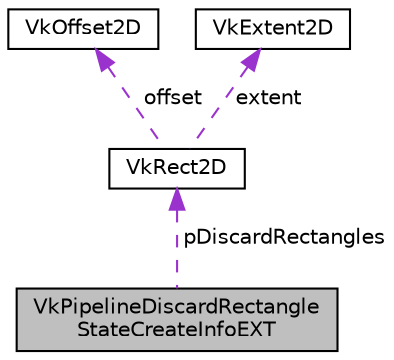 digraph "VkPipelineDiscardRectangleStateCreateInfoEXT"
{
 // LATEX_PDF_SIZE
  edge [fontname="Helvetica",fontsize="10",labelfontname="Helvetica",labelfontsize="10"];
  node [fontname="Helvetica",fontsize="10",shape=record];
  Node1 [label="VkPipelineDiscardRectangle\lStateCreateInfoEXT",height=0.2,width=0.4,color="black", fillcolor="grey75", style="filled", fontcolor="black",tooltip=" "];
  Node2 -> Node1 [dir="back",color="darkorchid3",fontsize="10",style="dashed",label=" pDiscardRectangles" ,fontname="Helvetica"];
  Node2 [label="VkRect2D",height=0.2,width=0.4,color="black", fillcolor="white", style="filled",URL="$d7/d2d/structVkRect2D.html",tooltip=" "];
  Node3 -> Node2 [dir="back",color="darkorchid3",fontsize="10",style="dashed",label=" offset" ,fontname="Helvetica"];
  Node3 [label="VkOffset2D",height=0.2,width=0.4,color="black", fillcolor="white", style="filled",URL="$d6/d3e/structVkOffset2D.html",tooltip=" "];
  Node4 -> Node2 [dir="back",color="darkorchid3",fontsize="10",style="dashed",label=" extent" ,fontname="Helvetica"];
  Node4 [label="VkExtent2D",height=0.2,width=0.4,color="black", fillcolor="white", style="filled",URL="$d1/d79/structVkExtent2D.html",tooltip=" "];
}

